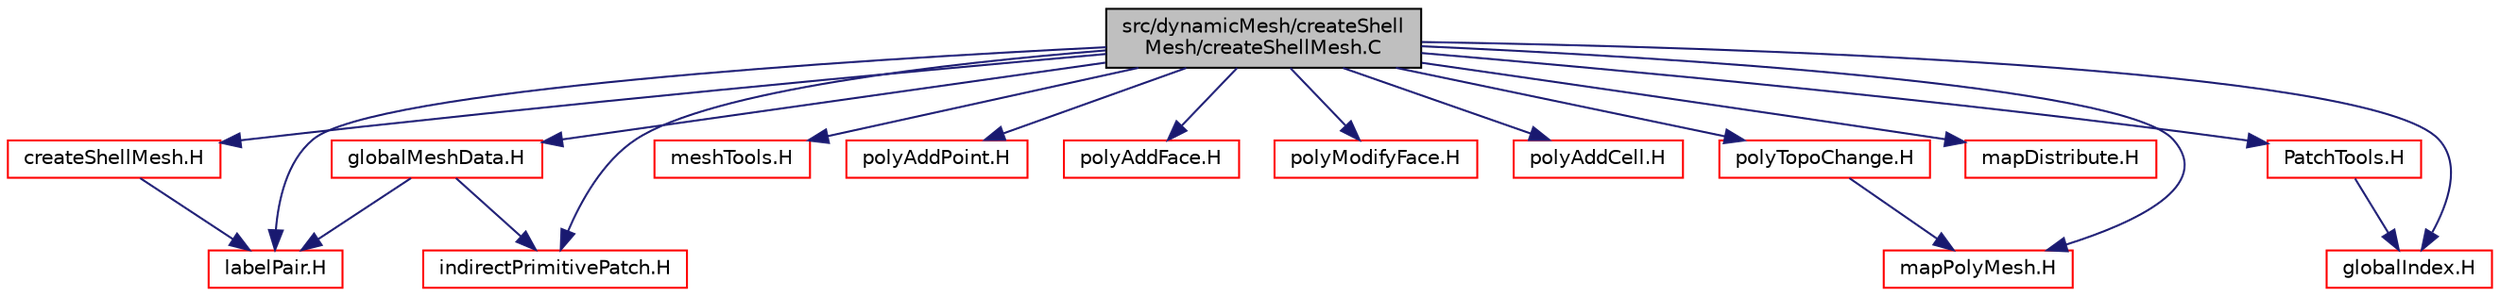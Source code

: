 digraph "src/dynamicMesh/createShellMesh/createShellMesh.C"
{
  bgcolor="transparent";
  edge [fontname="Helvetica",fontsize="10",labelfontname="Helvetica",labelfontsize="10"];
  node [fontname="Helvetica",fontsize="10",shape=record];
  Node0 [label="src/dynamicMesh/createShell\lMesh/createShellMesh.C",height=0.2,width=0.4,color="black", fillcolor="grey75", style="filled", fontcolor="black"];
  Node0 -> Node1 [color="midnightblue",fontsize="10",style="solid",fontname="Helvetica"];
  Node1 [label="createShellMesh.H",height=0.2,width=0.4,color="red",URL="$a00398.html"];
  Node1 -> Node171 [color="midnightblue",fontsize="10",style="solid",fontname="Helvetica"];
  Node171 [label="labelPair.H",height=0.2,width=0.4,color="red",URL="$a13226.html"];
  Node0 -> Node173 [color="midnightblue",fontsize="10",style="solid",fontname="Helvetica"];
  Node173 [label="polyTopoChange.H",height=0.2,width=0.4,color="red",URL="$a00791.html"];
  Node173 -> Node175 [color="midnightblue",fontsize="10",style="solid",fontname="Helvetica"];
  Node175 [label="mapPolyMesh.H",height=0.2,width=0.4,color="red",URL="$a12365.html"];
  Node0 -> Node179 [color="midnightblue",fontsize="10",style="solid",fontname="Helvetica"];
  Node179 [label="meshTools.H",height=0.2,width=0.4,color="red",URL="$a08357.html"];
  Node0 -> Node175 [color="midnightblue",fontsize="10",style="solid",fontname="Helvetica"];
  Node0 -> Node186 [color="midnightblue",fontsize="10",style="solid",fontname="Helvetica"];
  Node186 [label="polyAddPoint.H",height=0.2,width=0.4,color="red",URL="$a00719.html"];
  Node0 -> Node188 [color="midnightblue",fontsize="10",style="solid",fontname="Helvetica"];
  Node188 [label="polyAddFace.H",height=0.2,width=0.4,color="red",URL="$a00716.html"];
  Node0 -> Node189 [color="midnightblue",fontsize="10",style="solid",fontname="Helvetica"];
  Node189 [label="polyModifyFace.H",height=0.2,width=0.4,color="red",URL="$a00773.html"];
  Node0 -> Node190 [color="midnightblue",fontsize="10",style="solid",fontname="Helvetica"];
  Node190 [label="polyAddCell.H",height=0.2,width=0.4,color="red",URL="$a00713.html"];
  Node0 -> Node171 [color="midnightblue",fontsize="10",style="solid",fontname="Helvetica"];
  Node0 -> Node191 [color="midnightblue",fontsize="10",style="solid",fontname="Helvetica"];
  Node191 [label="indirectPrimitivePatch.H",height=0.2,width=0.4,color="red",URL="$a12755.html"];
  Node0 -> Node194 [color="midnightblue",fontsize="10",style="solid",fontname="Helvetica"];
  Node194 [label="mapDistribute.H",height=0.2,width=0.4,color="red",URL="$a12335.html"];
  Node0 -> Node210 [color="midnightblue",fontsize="10",style="solid",fontname="Helvetica"];
  Node210 [label="globalMeshData.H",height=0.2,width=0.4,color="red",URL="$a12293.html"];
  Node210 -> Node171 [color="midnightblue",fontsize="10",style="solid",fontname="Helvetica"];
  Node210 -> Node191 [color="midnightblue",fontsize="10",style="solid",fontname="Helvetica"];
  Node0 -> Node269 [color="midnightblue",fontsize="10",style="solid",fontname="Helvetica"];
  Node269 [label="PatchTools.H",height=0.2,width=0.4,color="red",URL="$a12620.html"];
  Node269 -> Node270 [color="midnightblue",fontsize="10",style="solid",fontname="Helvetica"];
  Node270 [label="globalIndex.H",height=0.2,width=0.4,color="red",URL="$a12281.html"];
  Node0 -> Node270 [color="midnightblue",fontsize="10",style="solid",fontname="Helvetica"];
}
